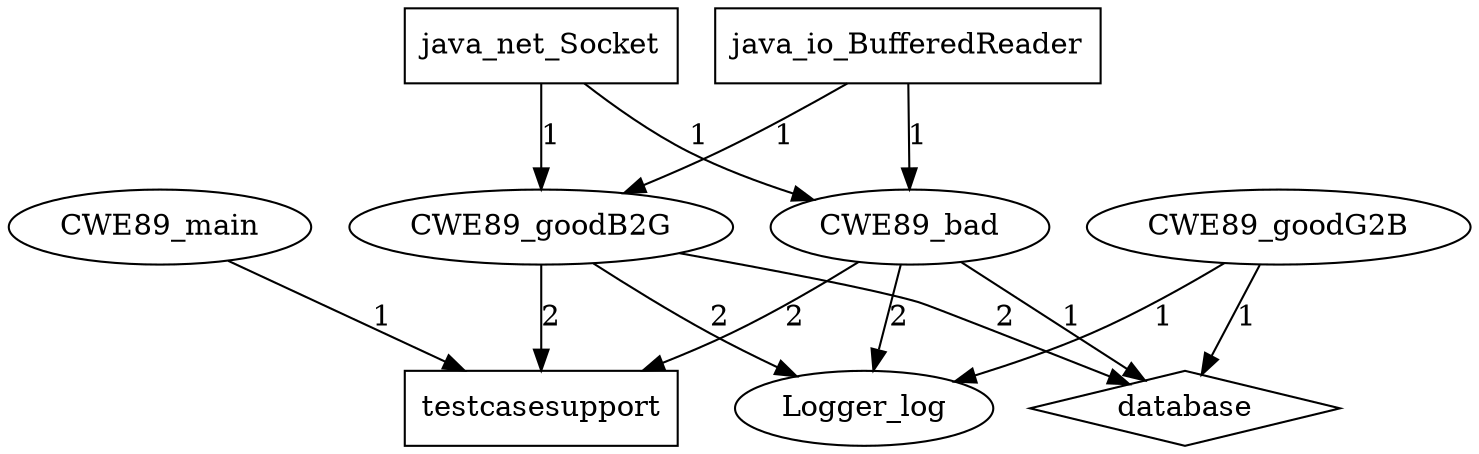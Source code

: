 digraph G{
    CWE89_main -> testcasesupport [label="1"];
    java_net_Socket -> CWE89_goodB2G [label="1"];
    CWE89_goodB2G -> testcasesupport [label="2"];
    CWE89_goodG2B -> database [label="1"];
    CWE89_bad -> database [label="1"];
    java_io_BufferedReader -> CWE89_goodB2G [label="1"];
    java_net_Socket -> CWE89_bad [label="1"];
    CWE89_bad -> Logger_log [label="2"];
    CWE89_goodB2G -> database [label="2"];
    CWE89_bad -> testcasesupport [label="2"];
    java_io_BufferedReader -> CWE89_bad [label="1"];
    CWE89_goodG2B -> Logger_log [label="1"];
    CWE89_goodB2G -> Logger_log [label="2"];


    database [shape=diamond];
    CWE89_bad [shape=ellipse];
    Logger_log [shape=ellipse];
    java_net_Socket [shape=box];
    CWE89_goodB2G [shape=ellipse];
    CWE89_goodG2B [shape=ellipse];
    CWE89_main [shape=ellipse];
    testcasesupport [shape=box];
    java_io_BufferedReader [shape=box];
}
